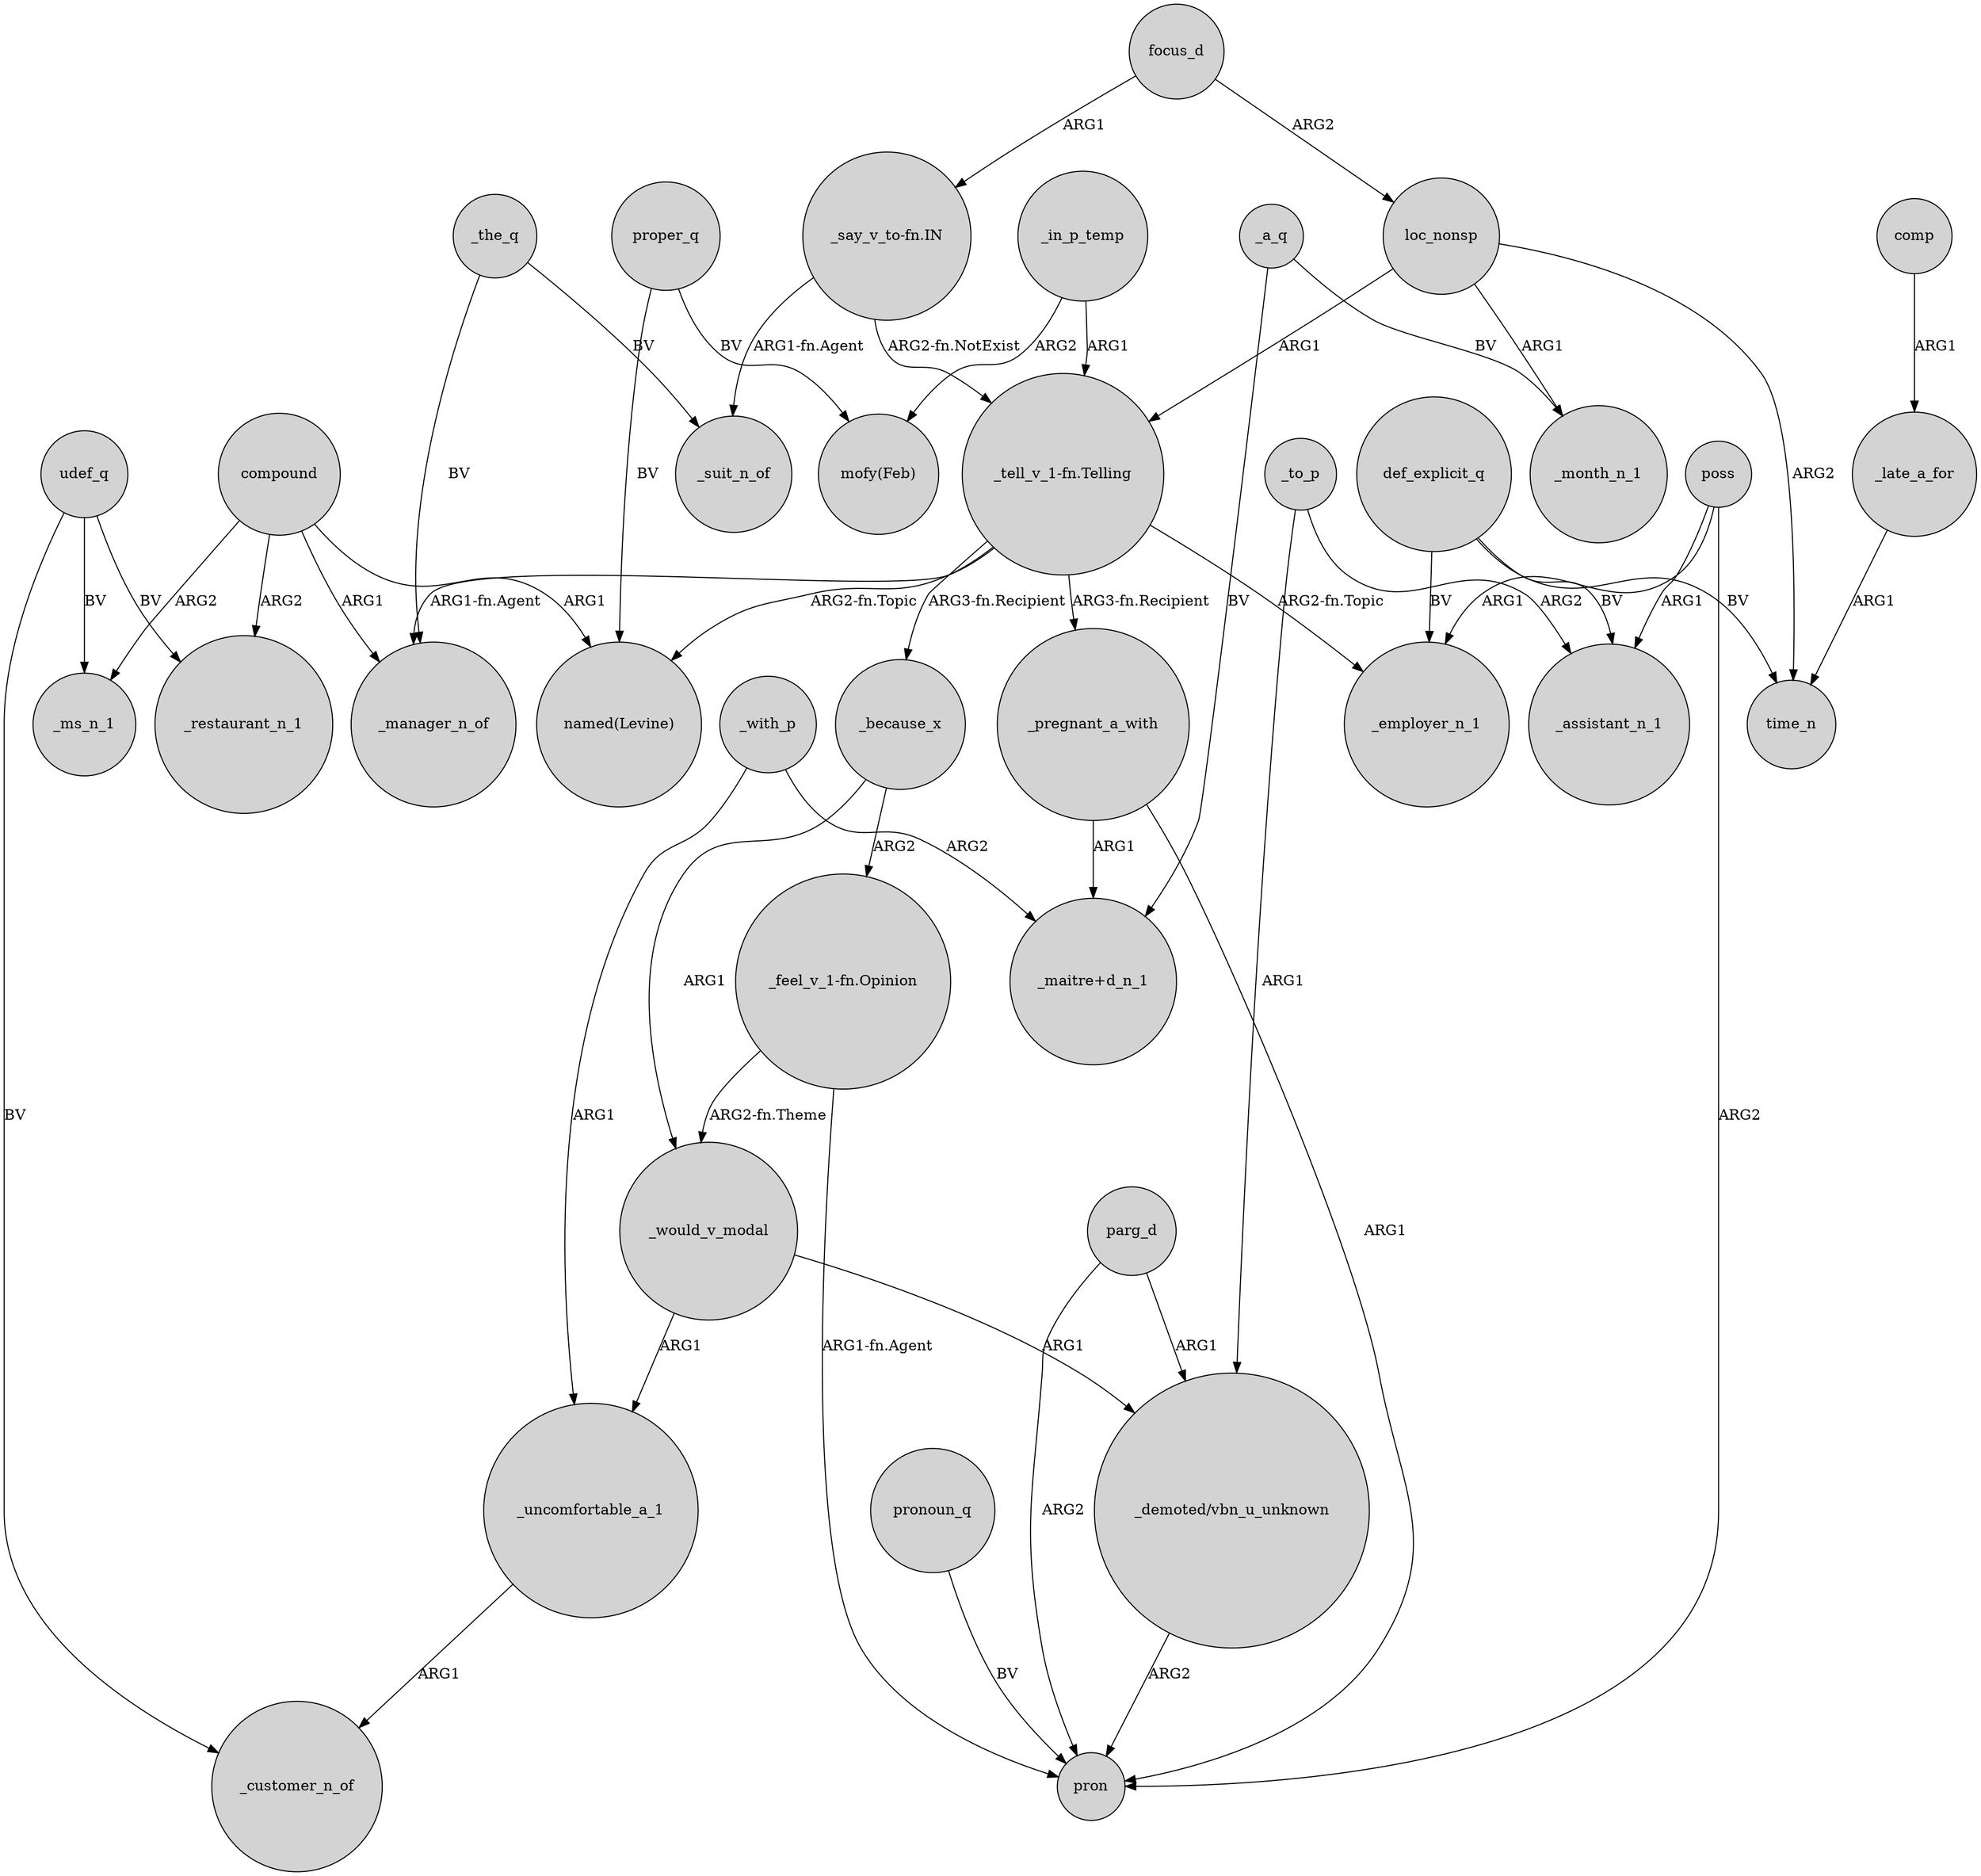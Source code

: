 digraph {
	node [shape=circle style=filled]
	"_say_v_to-fn.IN" -> "_tell_v_1-fn.Telling" [label="ARG2-fn.NotExist"]
	focus_d -> loc_nonsp [label=ARG2]
	compound -> _restaurant_n_1 [label=ARG2]
	compound -> _manager_n_of [label=ARG1]
	comp -> _late_a_for [label=ARG1]
	_the_q -> _manager_n_of [label=BV]
	_would_v_modal -> _uncomfortable_a_1 [label=ARG1]
	poss -> pron [label=ARG2]
	"_tell_v_1-fn.Telling" -> "named(Levine)" [label="ARG2-fn.Topic"]
	"_tell_v_1-fn.Telling" -> _employer_n_1 [label="ARG2-fn.Topic"]
	def_explicit_q -> time_n [label=BV]
	_would_v_modal -> "_demoted/vbn_u_unknown" [label=ARG1]
	_with_p -> _uncomfortable_a_1 [label=ARG1]
	_to_p -> _assistant_n_1 [label=ARG2]
	loc_nonsp -> _month_n_1 [label=ARG1]
	_the_q -> _suit_n_of [label=BV]
	"_say_v_to-fn.IN" -> _suit_n_of [label="ARG1-fn.Agent"]
	_to_p -> "_demoted/vbn_u_unknown" [label=ARG1]
	proper_q -> "named(Levine)" [label=BV]
	compound -> "named(Levine)" [label=ARG1]
	"_tell_v_1-fn.Telling" -> _manager_n_of [label="ARG1-fn.Agent"]
	def_explicit_q -> _assistant_n_1 [label=BV]
	compound -> _ms_n_1 [label=ARG2]
	loc_nonsp -> time_n [label=ARG2]
	_in_p_temp -> "_tell_v_1-fn.Telling" [label=ARG1]
	parg_d -> pron [label=ARG2]
	pronoun_q -> pron [label=BV]
	poss -> _employer_n_1 [label=ARG1]
	"_demoted/vbn_u_unknown" -> pron [label=ARG2]
	udef_q -> _ms_n_1 [label=BV]
	_because_x -> _would_v_modal [label=ARG1]
	_uncomfortable_a_1 -> _customer_n_of [label=ARG1]
	_pregnant_a_with -> pron [label=ARG1]
	"_tell_v_1-fn.Telling" -> _because_x [label="ARG3-fn.Recipient"]
	proper_q -> "mofy(Feb)" [label=BV]
	parg_d -> "_demoted/vbn_u_unknown" [label=ARG1]
	_in_p_temp -> "mofy(Feb)" [label=ARG2]
	udef_q -> _customer_n_of [label=BV]
	_because_x -> "_feel_v_1-fn.Opinion" [label=ARG2]
	_pregnant_a_with -> "_maitre+d_n_1" [label=ARG1]
	udef_q -> _restaurant_n_1 [label=BV]
	def_explicit_q -> _employer_n_1 [label=BV]
	_a_q -> _month_n_1 [label=BV]
	_a_q -> "_maitre+d_n_1" [label=BV]
	_late_a_for -> time_n [label=ARG1]
	"_feel_v_1-fn.Opinion" -> pron [label="ARG1-fn.Agent"]
	"_feel_v_1-fn.Opinion" -> _would_v_modal [label="ARG2-fn.Theme"]
	_with_p -> "_maitre+d_n_1" [label=ARG2]
	loc_nonsp -> "_tell_v_1-fn.Telling" [label=ARG1]
	poss -> _assistant_n_1 [label=ARG1]
	"_tell_v_1-fn.Telling" -> _pregnant_a_with [label="ARG3-fn.Recipient"]
	focus_d -> "_say_v_to-fn.IN" [label=ARG1]
}
